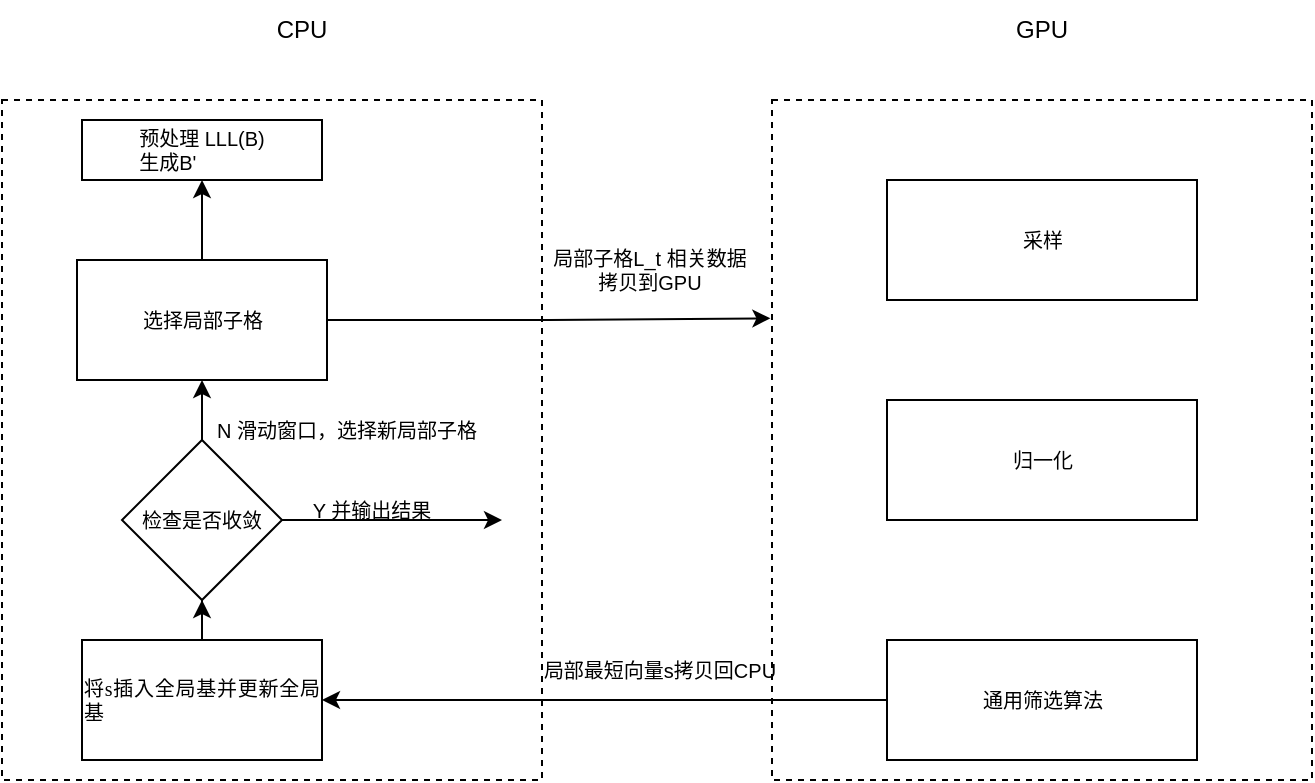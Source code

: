 <mxfile version="28.2.8">
  <diagram name="第 1 页" id="9k6dMcIdAG3Kusr-Nmy2">
    <mxGraphModel dx="1327" dy="742" grid="1" gridSize="10" guides="1" tooltips="1" connect="1" arrows="1" fold="1" page="1" pageScale="1" pageWidth="827" pageHeight="1169" math="0" shadow="0">
      <root>
        <mxCell id="0" />
        <mxCell id="1" parent="0" />
        <mxCell id="pSkjFyqJZUuYjwacfrpm-37" value="" style="rounded=0;whiteSpace=wrap;html=1;dashed=1;fontSize=10;" vertex="1" parent="1">
          <mxGeometry x="90" y="180" width="270" height="340" as="geometry" />
        </mxCell>
        <mxCell id="pSkjFyqJZUuYjwacfrpm-14" value="" style="rounded=0;whiteSpace=wrap;html=1;dashed=1;fontSize=10;" vertex="1" parent="1">
          <mxGeometry x="475" y="180" width="270" height="340" as="geometry" />
        </mxCell>
        <mxCell id="pSkjFyqJZUuYjwacfrpm-4" value="CPU" style="text;html=1;whiteSpace=wrap;strokeColor=none;fillColor=none;align=center;verticalAlign=middle;rounded=0;" vertex="1" parent="1">
          <mxGeometry x="210" y="130" width="60" height="30" as="geometry" />
        </mxCell>
        <mxCell id="pSkjFyqJZUuYjwacfrpm-5" value="GPU" style="text;html=1;whiteSpace=wrap;strokeColor=none;fillColor=none;align=center;verticalAlign=middle;rounded=0;" vertex="1" parent="1">
          <mxGeometry x="580" y="130" width="60" height="30" as="geometry" />
        </mxCell>
        <mxCell id="pSkjFyqJZUuYjwacfrpm-6" value="&lt;div style=&quot;text-align: start;&quot;&gt;&lt;span style=&quot;background-color: transparent; color: light-dark(rgb(0, 0, 0), rgb(255, 255, 255));&quot;&gt;&lt;font&gt;预处理 LLL(B)&lt;/font&gt;&lt;/span&gt;&lt;/div&gt;&lt;div style=&quot;text-align: start;&quot;&gt;&lt;span style=&quot;background-color: transparent; color: light-dark(rgb(0, 0, 0), rgb(255, 255, 255));&quot;&gt;&lt;font&gt;生成B&#39;&lt;/font&gt;&lt;/span&gt;&lt;/div&gt;" style="rounded=0;whiteSpace=wrap;html=1;fontSize=10;" vertex="1" parent="1">
          <mxGeometry x="130" y="190" width="120" height="30" as="geometry" />
        </mxCell>
        <mxCell id="pSkjFyqJZUuYjwacfrpm-17" value="" style="edgeStyle=orthogonalEdgeStyle;rounded=0;orthogonalLoop=1;jettySize=auto;html=1;entryX=-0.003;entryY=0.321;entryDx=0;entryDy=0;entryPerimeter=0;fontSize=10;" edge="1" parent="1" source="pSkjFyqJZUuYjwacfrpm-8" target="pSkjFyqJZUuYjwacfrpm-14">
          <mxGeometry relative="1" as="geometry">
            <mxPoint x="470" y="290" as="targetPoint" />
          </mxGeometry>
        </mxCell>
        <mxCell id="pSkjFyqJZUuYjwacfrpm-26" value="" style="edgeStyle=orthogonalEdgeStyle;rounded=0;orthogonalLoop=1;jettySize=auto;html=1;" edge="1" parent="1" source="pSkjFyqJZUuYjwacfrpm-8" target="pSkjFyqJZUuYjwacfrpm-6">
          <mxGeometry relative="1" as="geometry" />
        </mxCell>
        <mxCell id="pSkjFyqJZUuYjwacfrpm-8" value="&lt;div style=&quot;text-align: start;&quot;&gt;&lt;span style=&quot;background-color: transparent;&quot;&gt;&lt;font&gt;选择局部子格&lt;/font&gt;&lt;/span&gt;&lt;/div&gt;" style="rounded=0;whiteSpace=wrap;html=1;fontSize=10;" vertex="1" parent="1">
          <mxGeometry x="127.5" y="260" width="125" height="60" as="geometry" />
        </mxCell>
        <mxCell id="pSkjFyqJZUuYjwacfrpm-9" value="采样" style="rounded=0;whiteSpace=wrap;html=1;fontSize=10;" vertex="1" parent="1">
          <mxGeometry x="532.5" y="220" width="155" height="60" as="geometry" />
        </mxCell>
        <mxCell id="pSkjFyqJZUuYjwacfrpm-10" value="归一化" style="rounded=0;whiteSpace=wrap;html=1;fontSize=10;" vertex="1" parent="1">
          <mxGeometry x="532.5" y="330" width="155" height="60" as="geometry" />
        </mxCell>
        <mxCell id="pSkjFyqJZUuYjwacfrpm-11" value="通用筛选算法" style="rounded=0;whiteSpace=wrap;html=1;fontSize=10;" vertex="1" parent="1">
          <mxGeometry x="532.5" y="450" width="155" height="60" as="geometry" />
        </mxCell>
        <mxCell id="pSkjFyqJZUuYjwacfrpm-18" value="局部子格L_t 相关数据&lt;div&gt;拷贝到GPU&lt;/div&gt;" style="text;html=1;whiteSpace=wrap;strokeColor=none;fillColor=none;align=center;verticalAlign=middle;rounded=0;fontSize=10;" vertex="1" parent="1">
          <mxGeometry x="334" y="250" width="160" height="30" as="geometry" />
        </mxCell>
        <mxCell id="pSkjFyqJZUuYjwacfrpm-23" value="" style="edgeStyle=orthogonalEdgeStyle;rounded=0;orthogonalLoop=1;jettySize=auto;html=1;entryX=1;entryY=0.5;entryDx=0;entryDy=0;fontSize=10;" edge="1" parent="1" source="pSkjFyqJZUuYjwacfrpm-11" target="pSkjFyqJZUuYjwacfrpm-25">
          <mxGeometry relative="1" as="geometry">
            <mxPoint x="340" y="449.96" as="targetPoint" />
          </mxGeometry>
        </mxCell>
        <mxCell id="pSkjFyqJZUuYjwacfrpm-29" value="" style="edgeStyle=orthogonalEdgeStyle;rounded=0;orthogonalLoop=1;jettySize=auto;html=1;" edge="1" parent="1" source="pSkjFyqJZUuYjwacfrpm-25" target="pSkjFyqJZUuYjwacfrpm-28">
          <mxGeometry relative="1" as="geometry" />
        </mxCell>
        <mxCell id="pSkjFyqJZUuYjwacfrpm-25" value="&lt;div style=&quot;text-align: start;&quot;&gt;&lt;p style=&quot;margin: 0pt 0pt 0.0pt; text-align: justify; font-family: &amp;quot;Times New Roman&amp;quot;;&quot; class=&quot;MsoNormal&quot;&gt;&lt;font style=&quot;font-size: 10px;&quot;&gt;将s插入全局基并更新全局基&lt;/font&gt;&lt;/p&gt;&lt;/div&gt;" style="rounded=0;whiteSpace=wrap;html=1;fontSize=10;" vertex="1" parent="1">
          <mxGeometry x="130" y="450" width="120" height="60" as="geometry" />
        </mxCell>
        <mxCell id="pSkjFyqJZUuYjwacfrpm-30" value="" style="edgeStyle=orthogonalEdgeStyle;rounded=0;orthogonalLoop=1;jettySize=auto;html=1;" edge="1" parent="1" source="pSkjFyqJZUuYjwacfrpm-28">
          <mxGeometry relative="1" as="geometry">
            <mxPoint x="340" y="390" as="targetPoint" />
            <Array as="points">
              <mxPoint x="280" y="390" />
              <mxPoint x="280" y="390" />
            </Array>
          </mxGeometry>
        </mxCell>
        <mxCell id="pSkjFyqJZUuYjwacfrpm-31" value="" style="edgeStyle=orthogonalEdgeStyle;rounded=0;orthogonalLoop=1;jettySize=auto;html=1;" edge="1" parent="1" source="pSkjFyqJZUuYjwacfrpm-28" target="pSkjFyqJZUuYjwacfrpm-8">
          <mxGeometry relative="1" as="geometry" />
        </mxCell>
        <mxCell id="pSkjFyqJZUuYjwacfrpm-28" value="检查是否收敛" style="rhombus;whiteSpace=wrap;html=1;fontSize=10;rounded=0;" vertex="1" parent="1">
          <mxGeometry x="150" y="350" width="80" height="80" as="geometry" />
        </mxCell>
        <mxCell id="pSkjFyqJZUuYjwacfrpm-32" value="&lt;font style=&quot;font-size: 10px;&quot;&gt;Y 并输出结果&lt;/font&gt;" style="text;html=1;whiteSpace=wrap;strokeColor=none;fillColor=none;align=center;verticalAlign=middle;rounded=0;" vertex="1" parent="1">
          <mxGeometry x="220" y="370" width="110" height="30" as="geometry" />
        </mxCell>
        <mxCell id="pSkjFyqJZUuYjwacfrpm-35" value="&lt;font style=&quot;font-size: 10px;&quot;&gt;N 滑动窗口，选择新局部子格&lt;/font&gt;" style="text;html=1;whiteSpace=wrap;strokeColor=none;fillColor=none;align=center;verticalAlign=middle;rounded=0;" vertex="1" parent="1">
          <mxGeometry x="195" y="330" width="135" height="30" as="geometry" />
        </mxCell>
        <mxCell id="pSkjFyqJZUuYjwacfrpm-36" value="局部最短向量s拷贝回CPU" style="text;html=1;whiteSpace=wrap;strokeColor=none;fillColor=none;align=center;verticalAlign=middle;rounded=0;fontSize=10;" vertex="1" parent="1">
          <mxGeometry x="344" y="450" width="150" height="30" as="geometry" />
        </mxCell>
      </root>
    </mxGraphModel>
  </diagram>
</mxfile>
